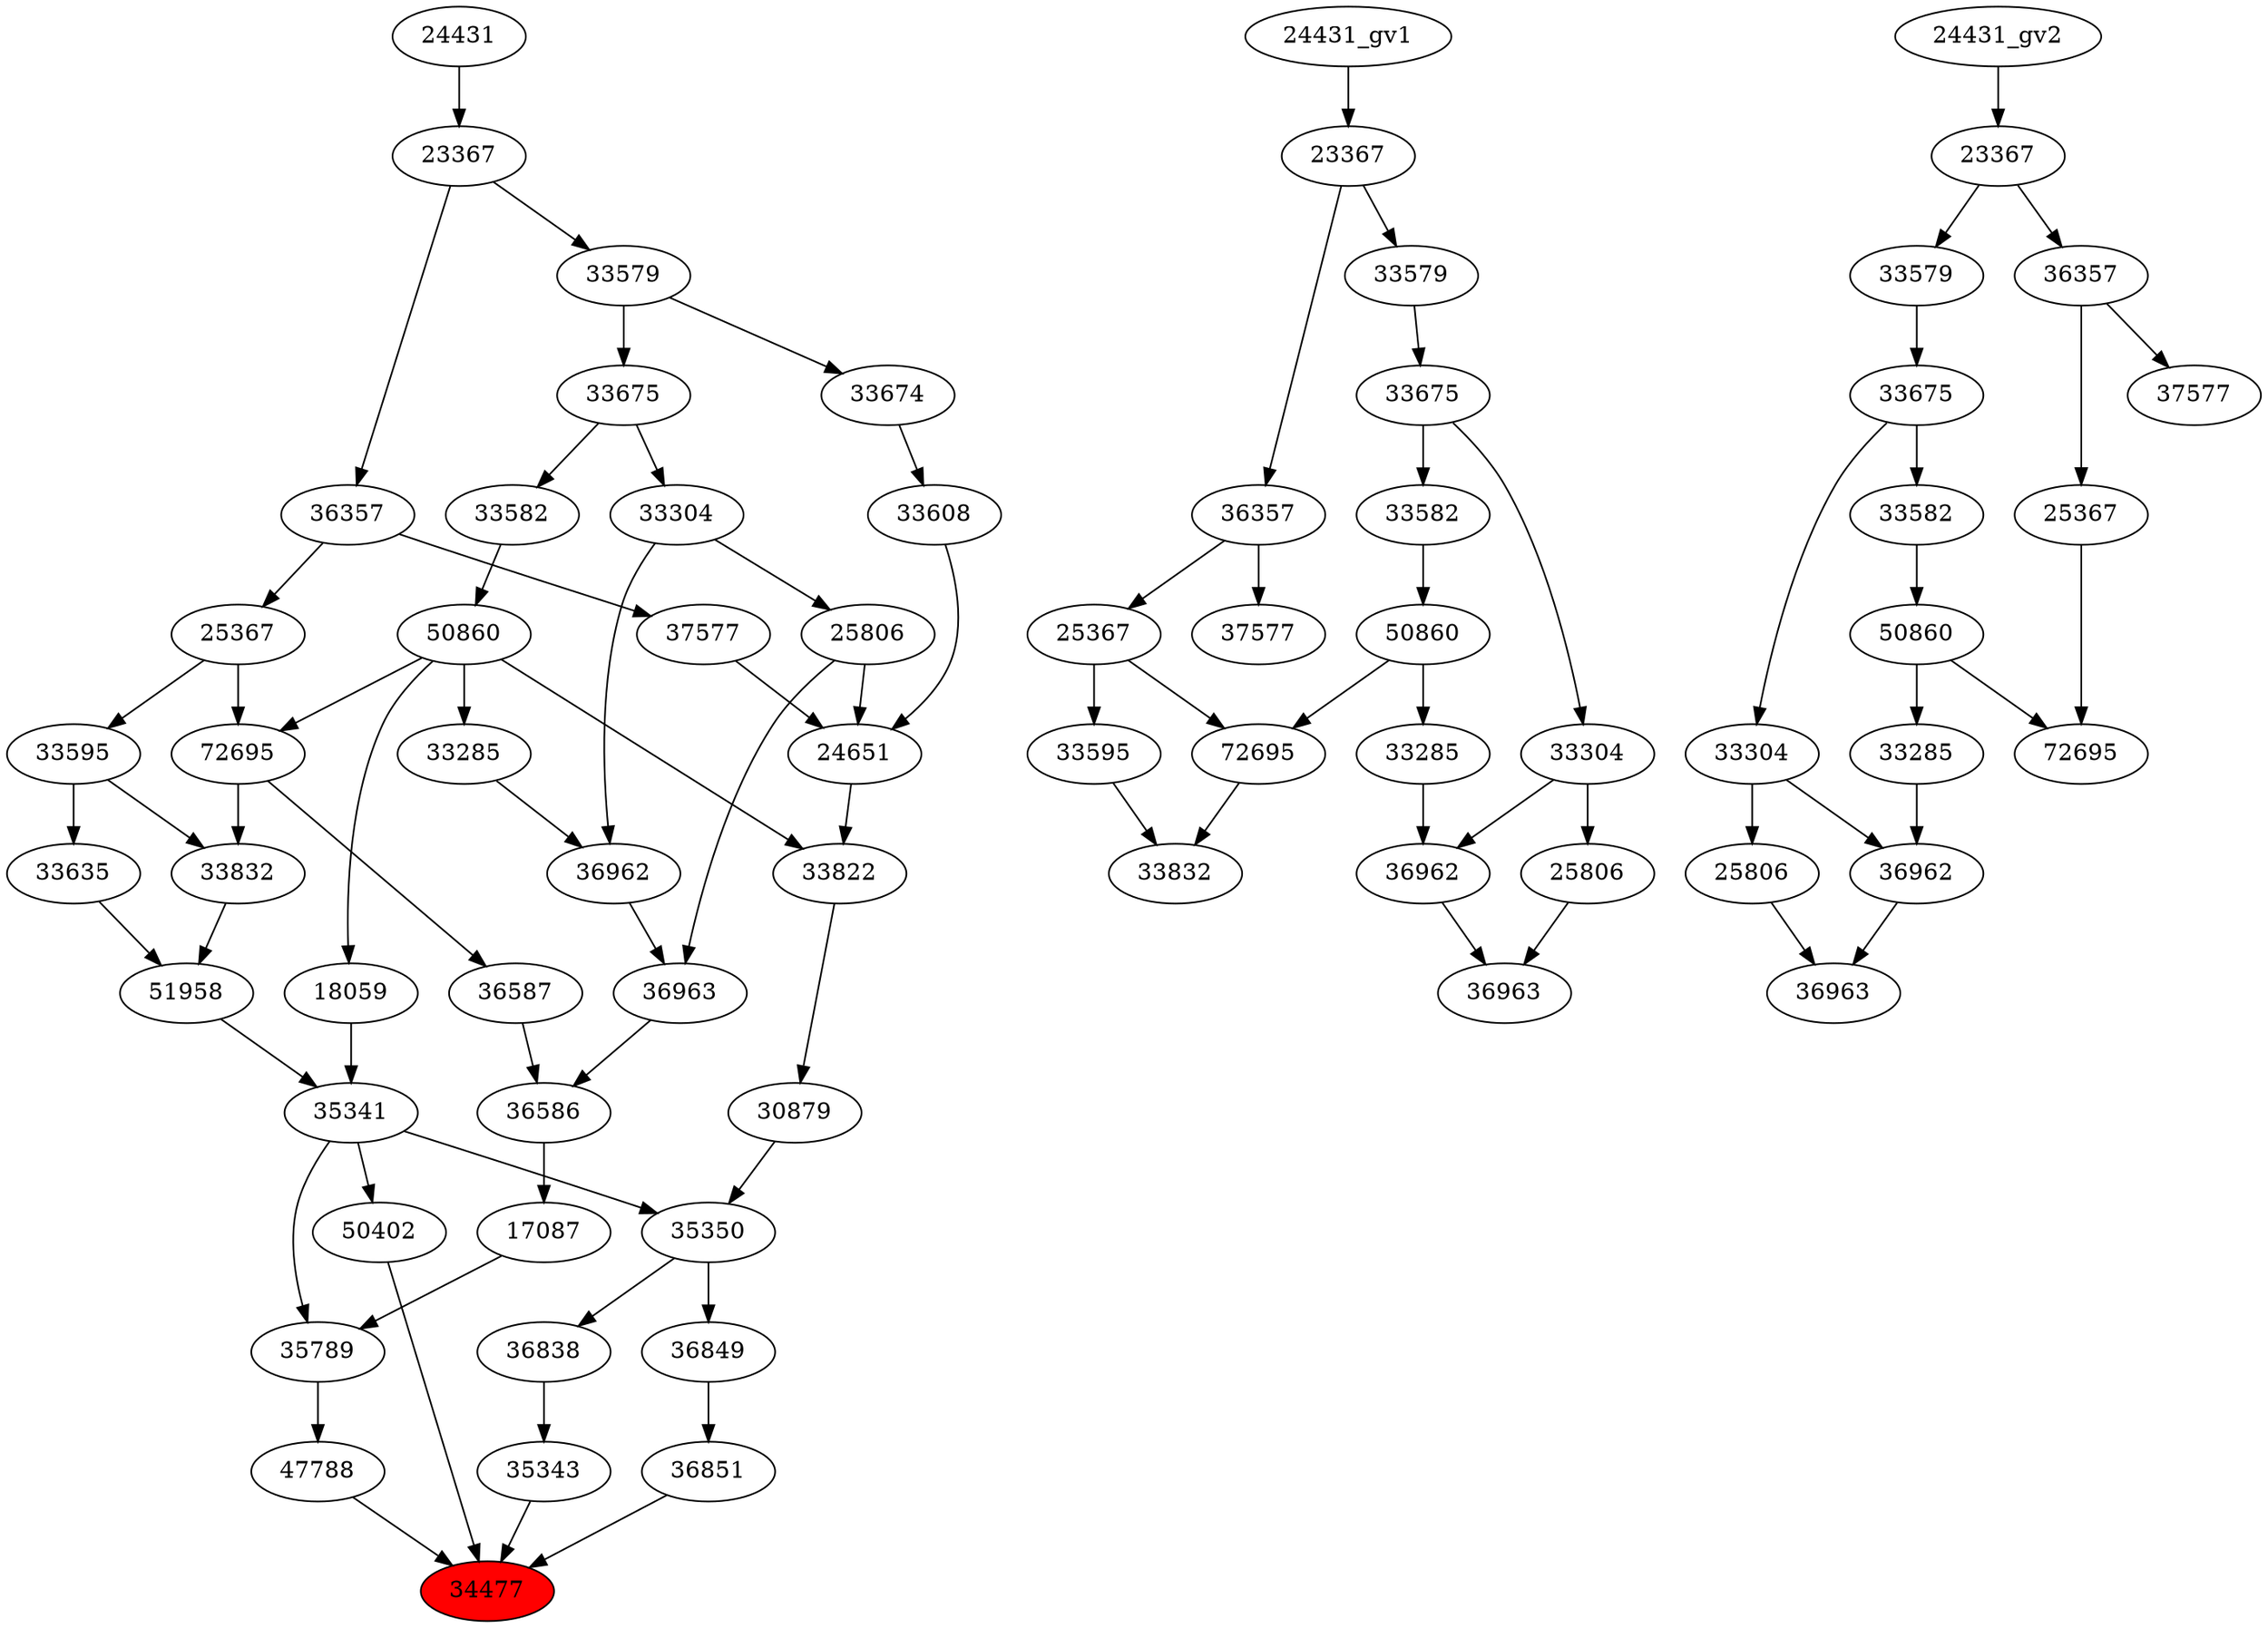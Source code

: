 strict digraph root {
	node [label="\N"];
	{
		node [fillcolor="",
			label="\N",
			style=""
		];
		34477		 [fillcolor=red,
			label=34477,
			style=filled];
		35343		 [label=35343];
		35343 -> 34477;
		47788		 [label=47788];
		47788 -> 34477;
		50402		 [label=50402];
		50402 -> 34477;
		36851		 [label=36851];
		36851 -> 34477;
		36838		 [label=36838];
		36838 -> 35343;
		35789		 [label=35789];
		35789 -> 47788;
		35341		 [label=35341];
		35341 -> 50402;
		35341 -> 35789;
		35350		 [label=35350];
		35341 -> 35350;
		36849		 [label=36849];
		36849 -> 36851;
		35350 -> 36838;
		35350 -> 36849;
		17087		 [label=17087];
		17087 -> 35789;
		51958		 [label=51958];
		51958 -> 35341;
		18059		 [label=18059];
		18059 -> 35341;
		30879		 [label=30879];
		30879 -> 35350;
		36586		 [label=36586];
		36586 -> 17087;
		33832		 [label=33832];
		33832 -> 51958;
		33635		 [label=33635];
		33635 -> 51958;
		50860		 [label=50860];
		50860 -> 18059;
		33822		 [label=33822];
		50860 -> 33822;
		72695		 [label=72695];
		50860 -> 72695;
		33285		 [label=33285];
		50860 -> 33285;
		33822 -> 30879;
		36587		 [label=36587];
		36587 -> 36586;
		36963		 [label=36963];
		36963 -> 36586;
		72695 -> 33832;
		72695 -> 36587;
		33595		 [label=33595];
		33595 -> 33832;
		33595 -> 33635;
		33582		 [label=33582];
		33582 -> 50860;
		24651		 [label=24651];
		24651 -> 33822;
		36962		 [label=36962];
		36962 -> 36963;
		25806		 [label=25806];
		25806 -> 36963;
		25806 -> 24651;
		25367		 [label=25367];
		25367 -> 72695;
		25367 -> 33595;
		33675		 [label=33675];
		33675 -> 33582;
		33304		 [label=33304];
		33675 -> 33304;
		33608		 [label=33608];
		33608 -> 24651;
		37577		 [label=37577];
		37577 -> 24651;
		33285 -> 36962;
		33304 -> 36962;
		33304 -> 25806;
		36357		 [label=36357];
		36357 -> 25367;
		36357 -> 37577;
		33579		 [label=33579];
		33579 -> 33675;
		33674		 [label=33674];
		33579 -> 33674;
		33674 -> 33608;
		23367		 [label=23367];
		23367 -> 36357;
		23367 -> 33579;
		24431		 [label=24431];
		24431 -> 23367;
	}
	{
		node [label="\N"];
		"33832_gv1"		 [label=33832];
		"72695_gv1"		 [label=72695];
		"72695_gv1" -> "33832_gv1";
		"33595_gv1"		 [label=33595];
		"33595_gv1" -> "33832_gv1";
		"50860_gv1"		 [label=50860];
		"50860_gv1" -> "72695_gv1";
		"33285_gv1"		 [label=33285];
		"50860_gv1" -> "33285_gv1";
		"33582_gv1"		 [label=33582];
		"33582_gv1" -> "50860_gv1";
		"36963_gv1"		 [label=36963];
		"36962_gv1"		 [label=36962];
		"36962_gv1" -> "36963_gv1";
		"25806_gv1"		 [label=25806];
		"25806_gv1" -> "36963_gv1";
		"25367_gv1"		 [label=25367];
		"25367_gv1" -> "72695_gv1";
		"25367_gv1" -> "33595_gv1";
		"33675_gv1"		 [label=33675];
		"33675_gv1" -> "33582_gv1";
		"33304_gv1"		 [label=33304];
		"33675_gv1" -> "33304_gv1";
		"33285_gv1" -> "36962_gv1";
		"33304_gv1" -> "36962_gv1";
		"33304_gv1" -> "25806_gv1";
		"36357_gv1"		 [label=36357];
		"36357_gv1" -> "25367_gv1";
		"37577_gv1"		 [label=37577];
		"36357_gv1" -> "37577_gv1";
		"33579_gv1"		 [label=33579];
		"33579_gv1" -> "33675_gv1";
		"23367_gv1"		 [label=23367];
		"23367_gv1" -> "36357_gv1";
		"23367_gv1" -> "33579_gv1";
		"24431_gv1" -> "23367_gv1";
	}
	{
		node [label="\N"];
		"50860_gv2"		 [label=50860];
		"72695_gv2"		 [label=72695];
		"50860_gv2" -> "72695_gv2";
		"33285_gv2"		 [label=33285];
		"50860_gv2" -> "33285_gv2";
		"33582_gv2"		 [label=33582];
		"33582_gv2" -> "50860_gv2";
		"33675_gv2"		 [label=33675];
		"33675_gv2" -> "33582_gv2";
		"33304_gv2"		 [label=33304];
		"33675_gv2" -> "33304_gv2";
		"33579_gv2"		 [label=33579];
		"33579_gv2" -> "33675_gv2";
		"23367_gv2"		 [label=23367];
		"23367_gv2" -> "33579_gv2";
		"36357_gv2"		 [label=36357];
		"23367_gv2" -> "36357_gv2";
		"36963_gv2"		 [label=36963];
		"36962_gv2"		 [label=36962];
		"36962_gv2" -> "36963_gv2";
		"25806_gv2"		 [label=25806];
		"25806_gv2" -> "36963_gv2";
		"33304_gv2" -> "36962_gv2";
		"33304_gv2" -> "25806_gv2";
		"37577_gv2"		 [label=37577];
		"36357_gv2" -> "37577_gv2";
		"25367_gv2"		 [label=25367];
		"36357_gv2" -> "25367_gv2";
		"24431_gv2" -> "23367_gv2";
		"25367_gv2" -> "72695_gv2";
		"33285_gv2" -> "36962_gv2";
	}
}
